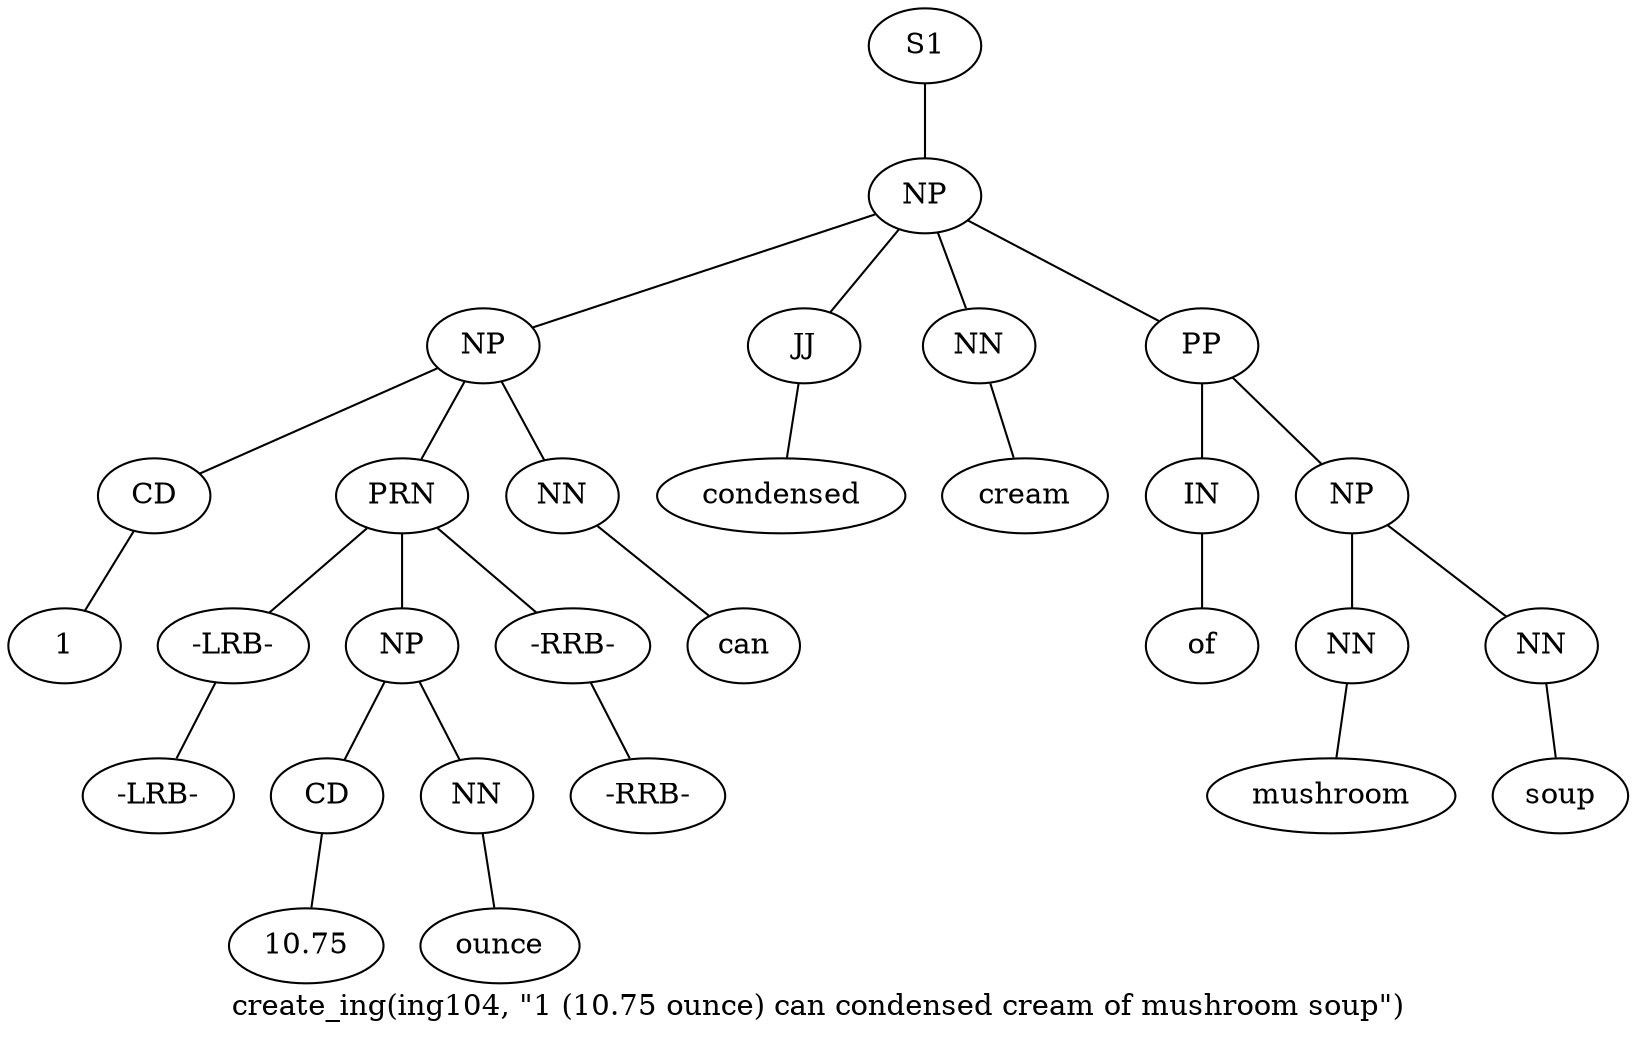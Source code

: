 graph SyntaxGraph {
	label = "create_ing(ing104, \"1 (10.75 ounce) can condensed cream of mushroom soup\")";
	Node0 [label="S1"];
	Node1 [label="NP"];
	Node2 [label="NP"];
	Node3 [label="CD"];
	Node4 [label="1"];
	Node5 [label="PRN"];
	Node6 [label="-LRB-"];
	Node7 [label="-LRB-"];
	Node8 [label="NP"];
	Node9 [label="CD"];
	Node10 [label="10.75"];
	Node11 [label="NN"];
	Node12 [label="ounce"];
	Node13 [label="-RRB-"];
	Node14 [label="-RRB-"];
	Node15 [label="NN"];
	Node16 [label="can"];
	Node17 [label="JJ"];
	Node18 [label="condensed"];
	Node19 [label="NN"];
	Node20 [label="cream"];
	Node21 [label="PP"];
	Node22 [label="IN"];
	Node23 [label="of"];
	Node24 [label="NP"];
	Node25 [label="NN"];
	Node26 [label="mushroom"];
	Node27 [label="NN"];
	Node28 [label="soup"];

	Node0 -- Node1;
	Node1 -- Node2;
	Node1 -- Node17;
	Node1 -- Node19;
	Node1 -- Node21;
	Node2 -- Node3;
	Node2 -- Node5;
	Node2 -- Node15;
	Node3 -- Node4;
	Node5 -- Node6;
	Node5 -- Node8;
	Node5 -- Node13;
	Node6 -- Node7;
	Node8 -- Node9;
	Node8 -- Node11;
	Node9 -- Node10;
	Node11 -- Node12;
	Node13 -- Node14;
	Node15 -- Node16;
	Node17 -- Node18;
	Node19 -- Node20;
	Node21 -- Node22;
	Node21 -- Node24;
	Node22 -- Node23;
	Node24 -- Node25;
	Node24 -- Node27;
	Node25 -- Node26;
	Node27 -- Node28;
}